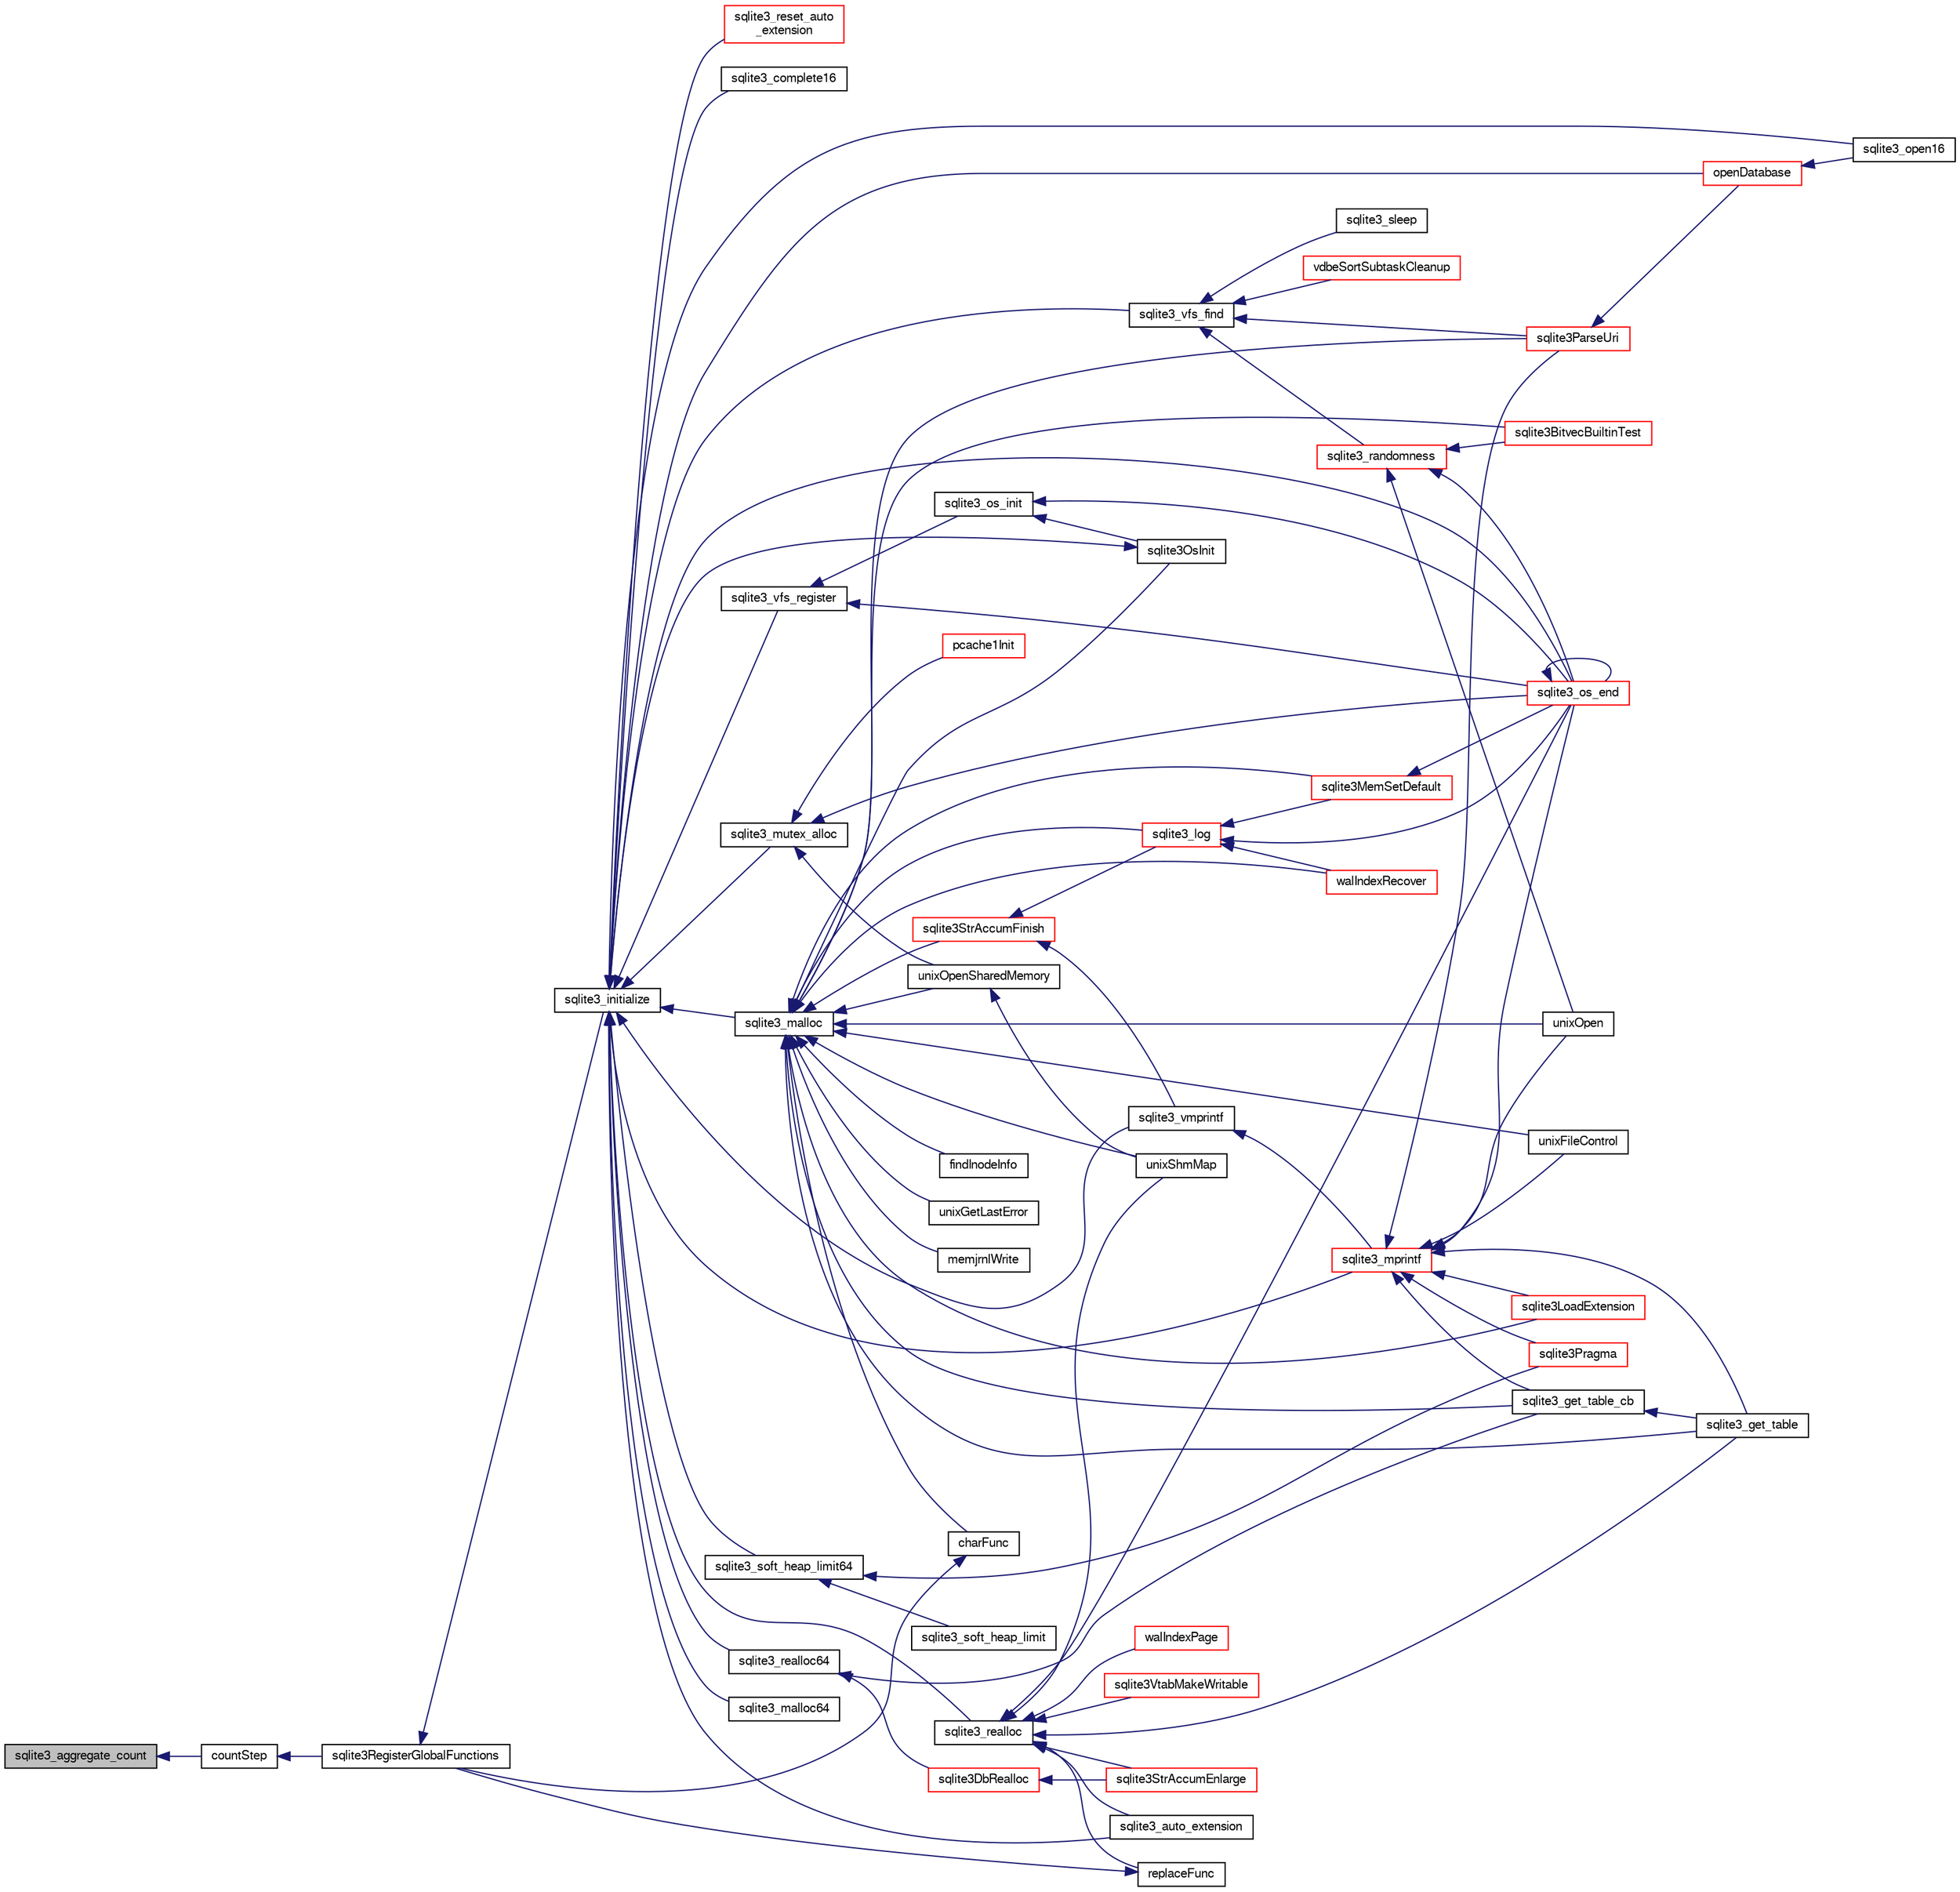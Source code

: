 digraph "sqlite3_aggregate_count"
{
  edge [fontname="FreeSans",fontsize="10",labelfontname="FreeSans",labelfontsize="10"];
  node [fontname="FreeSans",fontsize="10",shape=record];
  rankdir="LR";
  Node301091 [label="sqlite3_aggregate_count",height=0.2,width=0.4,color="black", fillcolor="grey75", style="filled", fontcolor="black"];
  Node301091 -> Node301092 [dir="back",color="midnightblue",fontsize="10",style="solid",fontname="FreeSans"];
  Node301092 [label="countStep",height=0.2,width=0.4,color="black", fillcolor="white", style="filled",URL="$sqlite3_8c.html#a6122bfe2272913c3e43f0a06184e135e"];
  Node301092 -> Node301093 [dir="back",color="midnightblue",fontsize="10",style="solid",fontname="FreeSans"];
  Node301093 [label="sqlite3RegisterGlobalFunctions",height=0.2,width=0.4,color="black", fillcolor="white", style="filled",URL="$sqlite3_8c.html#a9f75bd111010f29e1b8d74344473c4ec"];
  Node301093 -> Node301094 [dir="back",color="midnightblue",fontsize="10",style="solid",fontname="FreeSans"];
  Node301094 [label="sqlite3_initialize",height=0.2,width=0.4,color="black", fillcolor="white", style="filled",URL="$sqlite3_8h.html#ab0c0ee2d5d4cf8b28e9572296a8861df"];
  Node301094 -> Node301095 [dir="back",color="midnightblue",fontsize="10",style="solid",fontname="FreeSans"];
  Node301095 [label="sqlite3_vfs_find",height=0.2,width=0.4,color="black", fillcolor="white", style="filled",URL="$sqlite3_8h.html#ac201a26de3dfa1d6deb8069eb8d95627"];
  Node301095 -> Node301096 [dir="back",color="midnightblue",fontsize="10",style="solid",fontname="FreeSans"];
  Node301096 [label="sqlite3_randomness",height=0.2,width=0.4,color="red", fillcolor="white", style="filled",URL="$sqlite3_8h.html#aa452ad88657d4606e137b09c4e9315c7"];
  Node301096 -> Node301100 [dir="back",color="midnightblue",fontsize="10",style="solid",fontname="FreeSans"];
  Node301100 [label="unixOpen",height=0.2,width=0.4,color="black", fillcolor="white", style="filled",URL="$sqlite3_8c.html#a8ed5efc47b6e14f7805cd1bb9b215775"];
  Node301096 -> Node301101 [dir="back",color="midnightblue",fontsize="10",style="solid",fontname="FreeSans"];
  Node301101 [label="sqlite3_os_end",height=0.2,width=0.4,color="red", fillcolor="white", style="filled",URL="$sqlite3_8h.html#a2288c95881ecca13d994e42b6a958906"];
  Node301101 -> Node301101 [dir="back",color="midnightblue",fontsize="10",style="solid",fontname="FreeSans"];
  Node301096 -> Node301103 [dir="back",color="midnightblue",fontsize="10",style="solid",fontname="FreeSans"];
  Node301103 [label="sqlite3BitvecBuiltinTest",height=0.2,width=0.4,color="red", fillcolor="white", style="filled",URL="$sqlite3_8c.html#a9b4e3e921ce1ede6f10a9106c034ff9b"];
  Node301095 -> Node301499 [dir="back",color="midnightblue",fontsize="10",style="solid",fontname="FreeSans"];
  Node301499 [label="vdbeSortSubtaskCleanup",height=0.2,width=0.4,color="red", fillcolor="white", style="filled",URL="$sqlite3_8c.html#abc8ce4c3ef58cc10f5b27642aab32b30"];
  Node301095 -> Node301502 [dir="back",color="midnightblue",fontsize="10",style="solid",fontname="FreeSans"];
  Node301502 [label="sqlite3ParseUri",height=0.2,width=0.4,color="red", fillcolor="white", style="filled",URL="$sqlite3_8c.html#aaa912f29a67460d8b2186c97056e8767"];
  Node301502 -> Node301345 [dir="back",color="midnightblue",fontsize="10",style="solid",fontname="FreeSans"];
  Node301345 [label="openDatabase",height=0.2,width=0.4,color="red", fillcolor="white", style="filled",URL="$sqlite3_8c.html#a6a9c3bc3a64234e863413f41db473758"];
  Node301345 -> Node301348 [dir="back",color="midnightblue",fontsize="10",style="solid",fontname="FreeSans"];
  Node301348 [label="sqlite3_open16",height=0.2,width=0.4,color="black", fillcolor="white", style="filled",URL="$sqlite3_8h.html#adbc401bb96713f32e553db32f6f3ca33"];
  Node301095 -> Node301503 [dir="back",color="midnightblue",fontsize="10",style="solid",fontname="FreeSans"];
  Node301503 [label="sqlite3_sleep",height=0.2,width=0.4,color="black", fillcolor="white", style="filled",URL="$sqlite3_8h.html#ad0c133ddbbecb6433f3c6ebef8966efa"];
  Node301094 -> Node301504 [dir="back",color="midnightblue",fontsize="10",style="solid",fontname="FreeSans"];
  Node301504 [label="sqlite3_vfs_register",height=0.2,width=0.4,color="black", fillcolor="white", style="filled",URL="$sqlite3_8h.html#a7184b289ccd4c4c7200589137d88c4ae"];
  Node301504 -> Node301505 [dir="back",color="midnightblue",fontsize="10",style="solid",fontname="FreeSans"];
  Node301505 [label="sqlite3_os_init",height=0.2,width=0.4,color="black", fillcolor="white", style="filled",URL="$sqlite3_8h.html#acebc2290d00a32d3afe2361f2979038b"];
  Node301505 -> Node301506 [dir="back",color="midnightblue",fontsize="10",style="solid",fontname="FreeSans"];
  Node301506 [label="sqlite3OsInit",height=0.2,width=0.4,color="black", fillcolor="white", style="filled",URL="$sqlite3_8c.html#afeaa886fe1ca086a30fd278b1d069762"];
  Node301506 -> Node301094 [dir="back",color="midnightblue",fontsize="10",style="solid",fontname="FreeSans"];
  Node301505 -> Node301101 [dir="back",color="midnightblue",fontsize="10",style="solid",fontname="FreeSans"];
  Node301504 -> Node301101 [dir="back",color="midnightblue",fontsize="10",style="solid",fontname="FreeSans"];
  Node301094 -> Node301507 [dir="back",color="midnightblue",fontsize="10",style="solid",fontname="FreeSans"];
  Node301507 [label="sqlite3_mutex_alloc",height=0.2,width=0.4,color="black", fillcolor="white", style="filled",URL="$sqlite3_8h.html#aa3f89418cd18e99596435c958b29b650"];
  Node301507 -> Node301508 [dir="back",color="midnightblue",fontsize="10",style="solid",fontname="FreeSans"];
  Node301508 [label="unixOpenSharedMemory",height=0.2,width=0.4,color="black", fillcolor="white", style="filled",URL="$sqlite3_8c.html#a30775afa2e08ca6ddc7853326afed7c7"];
  Node301508 -> Node301509 [dir="back",color="midnightblue",fontsize="10",style="solid",fontname="FreeSans"];
  Node301509 [label="unixShmMap",height=0.2,width=0.4,color="black", fillcolor="white", style="filled",URL="$sqlite3_8c.html#aeaa77f0ab08a4f4ee5f86e8c9727e974"];
  Node301507 -> Node301101 [dir="back",color="midnightblue",fontsize="10",style="solid",fontname="FreeSans"];
  Node301507 -> Node301510 [dir="back",color="midnightblue",fontsize="10",style="solid",fontname="FreeSans"];
  Node301510 [label="pcache1Init",height=0.2,width=0.4,color="red", fillcolor="white", style="filled",URL="$sqlite3_8c.html#a05e9c1daf3dd812db1d769b69b20e069"];
  Node301094 -> Node301580 [dir="back",color="midnightblue",fontsize="10",style="solid",fontname="FreeSans"];
  Node301580 [label="sqlite3_soft_heap_limit64",height=0.2,width=0.4,color="black", fillcolor="white", style="filled",URL="$sqlite3_8h.html#ab37b3a4d1652e3acb2c43d1252e6b852"];
  Node301580 -> Node301581 [dir="back",color="midnightblue",fontsize="10",style="solid",fontname="FreeSans"];
  Node301581 [label="sqlite3_soft_heap_limit",height=0.2,width=0.4,color="black", fillcolor="white", style="filled",URL="$sqlite3_8h.html#a18c3472581de3072201723e798524fdc"];
  Node301580 -> Node301188 [dir="back",color="midnightblue",fontsize="10",style="solid",fontname="FreeSans"];
  Node301188 [label="sqlite3Pragma",height=0.2,width=0.4,color="red", fillcolor="white", style="filled",URL="$sqlite3_8c.html#a111391370f58f8e6a6eca51fd34d62ed"];
  Node301094 -> Node301582 [dir="back",color="midnightblue",fontsize="10",style="solid",fontname="FreeSans"];
  Node301582 [label="sqlite3_malloc",height=0.2,width=0.4,color="black", fillcolor="white", style="filled",URL="$sqlite3_8h.html#a510e31845345737f17d86ce0b2328356"];
  Node301582 -> Node301506 [dir="back",color="midnightblue",fontsize="10",style="solid",fontname="FreeSans"];
  Node301582 -> Node301578 [dir="back",color="midnightblue",fontsize="10",style="solid",fontname="FreeSans"];
  Node301578 [label="sqlite3MemSetDefault",height=0.2,width=0.4,color="red", fillcolor="white", style="filled",URL="$sqlite3_8c.html#a162fbfd727e92c5f8f72625b5ff62549"];
  Node301578 -> Node301101 [dir="back",color="midnightblue",fontsize="10",style="solid",fontname="FreeSans"];
  Node301582 -> Node301583 [dir="back",color="midnightblue",fontsize="10",style="solid",fontname="FreeSans"];
  Node301583 [label="sqlite3StrAccumFinish",height=0.2,width=0.4,color="red", fillcolor="white", style="filled",URL="$sqlite3_8c.html#adb7f26b10ac1b847db6f000ef4c2e2ba"];
  Node301583 -> Node301657 [dir="back",color="midnightblue",fontsize="10",style="solid",fontname="FreeSans"];
  Node301657 [label="sqlite3_vmprintf",height=0.2,width=0.4,color="black", fillcolor="white", style="filled",URL="$sqlite3_8h.html#ac240de67ddf003828f16a6d9dd3fa3ca"];
  Node301657 -> Node301658 [dir="back",color="midnightblue",fontsize="10",style="solid",fontname="FreeSans"];
  Node301658 [label="sqlite3_mprintf",height=0.2,width=0.4,color="red", fillcolor="white", style="filled",URL="$sqlite3_8h.html#a9533933e57f7ccbb48c32041ce3a8862"];
  Node301658 -> Node301099 [dir="back",color="midnightblue",fontsize="10",style="solid",fontname="FreeSans"];
  Node301099 [label="unixFileControl",height=0.2,width=0.4,color="black", fillcolor="white", style="filled",URL="$sqlite3_8c.html#ad71f213fa385cc58f307cefd953c03ae"];
  Node301658 -> Node301100 [dir="back",color="midnightblue",fontsize="10",style="solid",fontname="FreeSans"];
  Node301658 -> Node301101 [dir="back",color="midnightblue",fontsize="10",style="solid",fontname="FreeSans"];
  Node301658 -> Node301661 [dir="back",color="midnightblue",fontsize="10",style="solid",fontname="FreeSans"];
  Node301661 [label="sqlite3LoadExtension",height=0.2,width=0.4,color="red", fillcolor="white", style="filled",URL="$sqlite3_8c.html#a3b46232455de4779a67c63b2c9004245"];
  Node301658 -> Node301188 [dir="back",color="midnightblue",fontsize="10",style="solid",fontname="FreeSans"];
  Node301658 -> Node301664 [dir="back",color="midnightblue",fontsize="10",style="solid",fontname="FreeSans"];
  Node301664 [label="sqlite3_get_table_cb",height=0.2,width=0.4,color="black", fillcolor="white", style="filled",URL="$sqlite3_8c.html#a1dbaba1b543953c0dade97357c5866b1"];
  Node301664 -> Node301304 [dir="back",color="midnightblue",fontsize="10",style="solid",fontname="FreeSans"];
  Node301304 [label="sqlite3_get_table",height=0.2,width=0.4,color="black", fillcolor="white", style="filled",URL="$sqlite3_8h.html#a5effeac4e12df57beaa35c5be1f61579"];
  Node301658 -> Node301304 [dir="back",color="midnightblue",fontsize="10",style="solid",fontname="FreeSans"];
  Node301658 -> Node301502 [dir="back",color="midnightblue",fontsize="10",style="solid",fontname="FreeSans"];
  Node301583 -> Node301768 [dir="back",color="midnightblue",fontsize="10",style="solid",fontname="FreeSans"];
  Node301768 [label="sqlite3_log",height=0.2,width=0.4,color="red", fillcolor="white", style="filled",URL="$sqlite3_8h.html#a298c9699bf9c143662c6b1fec4b2dc3b"];
  Node301768 -> Node301578 [dir="back",color="midnightblue",fontsize="10",style="solid",fontname="FreeSans"];
  Node301768 -> Node301101 [dir="back",color="midnightblue",fontsize="10",style="solid",fontname="FreeSans"];
  Node301768 -> Node301696 [dir="back",color="midnightblue",fontsize="10",style="solid",fontname="FreeSans"];
  Node301696 [label="walIndexRecover",height=0.2,width=0.4,color="red", fillcolor="white", style="filled",URL="$sqlite3_8c.html#ab4ee99f3710323acbeb6c495dd18d205"];
  Node301582 -> Node301768 [dir="back",color="midnightblue",fontsize="10",style="solid",fontname="FreeSans"];
  Node301582 -> Node301847 [dir="back",color="midnightblue",fontsize="10",style="solid",fontname="FreeSans"];
  Node301847 [label="findInodeInfo",height=0.2,width=0.4,color="black", fillcolor="white", style="filled",URL="$sqlite3_8c.html#ac92c39062e69a79c4a62dfd55242c782"];
  Node301582 -> Node301099 [dir="back",color="midnightblue",fontsize="10",style="solid",fontname="FreeSans"];
  Node301582 -> Node301508 [dir="back",color="midnightblue",fontsize="10",style="solid",fontname="FreeSans"];
  Node301582 -> Node301509 [dir="back",color="midnightblue",fontsize="10",style="solid",fontname="FreeSans"];
  Node301582 -> Node301100 [dir="back",color="midnightblue",fontsize="10",style="solid",fontname="FreeSans"];
  Node301582 -> Node301679 [dir="back",color="midnightblue",fontsize="10",style="solid",fontname="FreeSans"];
  Node301679 [label="unixGetLastError",height=0.2,width=0.4,color="black", fillcolor="white", style="filled",URL="$sqlite3_8c.html#aed1e42f49d74b419c3c85b559dd61240"];
  Node301582 -> Node301103 [dir="back",color="midnightblue",fontsize="10",style="solid",fontname="FreeSans"];
  Node301582 -> Node301696 [dir="back",color="midnightblue",fontsize="10",style="solid",fontname="FreeSans"];
  Node301582 -> Node301848 [dir="back",color="midnightblue",fontsize="10",style="solid",fontname="FreeSans"];
  Node301848 [label="memjrnlWrite",height=0.2,width=0.4,color="black", fillcolor="white", style="filled",URL="$sqlite3_8c.html#af8bd7d5d7eafce5542f8de300a120c47"];
  Node301582 -> Node301849 [dir="back",color="midnightblue",fontsize="10",style="solid",fontname="FreeSans"];
  Node301849 [label="charFunc",height=0.2,width=0.4,color="black", fillcolor="white", style="filled",URL="$sqlite3_8c.html#ab9b72ce47fcea3c3b92e816435a0fd91"];
  Node301849 -> Node301093 [dir="back",color="midnightblue",fontsize="10",style="solid",fontname="FreeSans"];
  Node301582 -> Node301661 [dir="back",color="midnightblue",fontsize="10",style="solid",fontname="FreeSans"];
  Node301582 -> Node301664 [dir="back",color="midnightblue",fontsize="10",style="solid",fontname="FreeSans"];
  Node301582 -> Node301304 [dir="back",color="midnightblue",fontsize="10",style="solid",fontname="FreeSans"];
  Node301582 -> Node301502 [dir="back",color="midnightblue",fontsize="10",style="solid",fontname="FreeSans"];
  Node301094 -> Node301850 [dir="back",color="midnightblue",fontsize="10",style="solid",fontname="FreeSans"];
  Node301850 [label="sqlite3_malloc64",height=0.2,width=0.4,color="black", fillcolor="white", style="filled",URL="$sqlite3_8h.html#a12b7ee85e539ea28c130c5c75b96a82a"];
  Node301094 -> Node301851 [dir="back",color="midnightblue",fontsize="10",style="solid",fontname="FreeSans"];
  Node301851 [label="sqlite3_realloc",height=0.2,width=0.4,color="black", fillcolor="white", style="filled",URL="$sqlite3_8h.html#a627f0eeface58024ef47403d8cc76b35"];
  Node301851 -> Node301852 [dir="back",color="midnightblue",fontsize="10",style="solid",fontname="FreeSans"];
  Node301852 [label="sqlite3StrAccumEnlarge",height=0.2,width=0.4,color="red", fillcolor="white", style="filled",URL="$sqlite3_8c.html#a38976500a97c69d65086eeccca82dd96"];
  Node301851 -> Node301509 [dir="back",color="midnightblue",fontsize="10",style="solid",fontname="FreeSans"];
  Node301851 -> Node301101 [dir="back",color="midnightblue",fontsize="10",style="solid",fontname="FreeSans"];
  Node301851 -> Node301858 [dir="back",color="midnightblue",fontsize="10",style="solid",fontname="FreeSans"];
  Node301858 [label="walIndexPage",height=0.2,width=0.4,color="red", fillcolor="white", style="filled",URL="$sqlite3_8c.html#affd3251fd1aa1218170d421177256e24"];
  Node301851 -> Node301721 [dir="back",color="midnightblue",fontsize="10",style="solid",fontname="FreeSans"];
  Node301721 [label="replaceFunc",height=0.2,width=0.4,color="black", fillcolor="white", style="filled",URL="$sqlite3_8c.html#a752b98a7c55d204c397a4902b49b1ce4"];
  Node301721 -> Node301093 [dir="back",color="midnightblue",fontsize="10",style="solid",fontname="FreeSans"];
  Node301851 -> Node301867 [dir="back",color="midnightblue",fontsize="10",style="solid",fontname="FreeSans"];
  Node301867 [label="sqlite3_auto_extension",height=0.2,width=0.4,color="black", fillcolor="white", style="filled",URL="$sqlite3_8h.html#a85a95b45e94f6bcd52aa39b6acdb36d7"];
  Node301851 -> Node301304 [dir="back",color="midnightblue",fontsize="10",style="solid",fontname="FreeSans"];
  Node301851 -> Node301868 [dir="back",color="midnightblue",fontsize="10",style="solid",fontname="FreeSans"];
  Node301868 [label="sqlite3VtabMakeWritable",height=0.2,width=0.4,color="red", fillcolor="white", style="filled",URL="$sqlite3_8c.html#a58c646608238d2619371c3e8b6bc0d86"];
  Node301094 -> Node301869 [dir="back",color="midnightblue",fontsize="10",style="solid",fontname="FreeSans"];
  Node301869 [label="sqlite3_realloc64",height=0.2,width=0.4,color="black", fillcolor="white", style="filled",URL="$sqlite3_8h.html#afe88c85e9f864a3fd92941cad197245d"];
  Node301869 -> Node301870 [dir="back",color="midnightblue",fontsize="10",style="solid",fontname="FreeSans"];
  Node301870 [label="sqlite3DbRealloc",height=0.2,width=0.4,color="red", fillcolor="white", style="filled",URL="$sqlite3_8c.html#ae028f4902a9d29bcaf310ff289ee87dc"];
  Node301870 -> Node301852 [dir="back",color="midnightblue",fontsize="10",style="solid",fontname="FreeSans"];
  Node301869 -> Node301664 [dir="back",color="midnightblue",fontsize="10",style="solid",fontname="FreeSans"];
  Node301094 -> Node301657 [dir="back",color="midnightblue",fontsize="10",style="solid",fontname="FreeSans"];
  Node301094 -> Node301658 [dir="back",color="midnightblue",fontsize="10",style="solid",fontname="FreeSans"];
  Node301094 -> Node301101 [dir="back",color="midnightblue",fontsize="10",style="solid",fontname="FreeSans"];
  Node301094 -> Node301867 [dir="back",color="midnightblue",fontsize="10",style="solid",fontname="FreeSans"];
  Node301094 -> Node301968 [dir="back",color="midnightblue",fontsize="10",style="solid",fontname="FreeSans"];
  Node301968 [label="sqlite3_reset_auto\l_extension",height=0.2,width=0.4,color="red", fillcolor="white", style="filled",URL="$sqlite3_8h.html#ac33f4064ae6690cada7bdc89e8153ffc"];
  Node301094 -> Node301834 [dir="back",color="midnightblue",fontsize="10",style="solid",fontname="FreeSans"];
  Node301834 [label="sqlite3_complete16",height=0.2,width=0.4,color="black", fillcolor="white", style="filled",URL="$sqlite3_8h.html#a3260341c2ef82787acca48414a1d03a1"];
  Node301094 -> Node301345 [dir="back",color="midnightblue",fontsize="10",style="solid",fontname="FreeSans"];
  Node301094 -> Node301348 [dir="back",color="midnightblue",fontsize="10",style="solid",fontname="FreeSans"];
}
